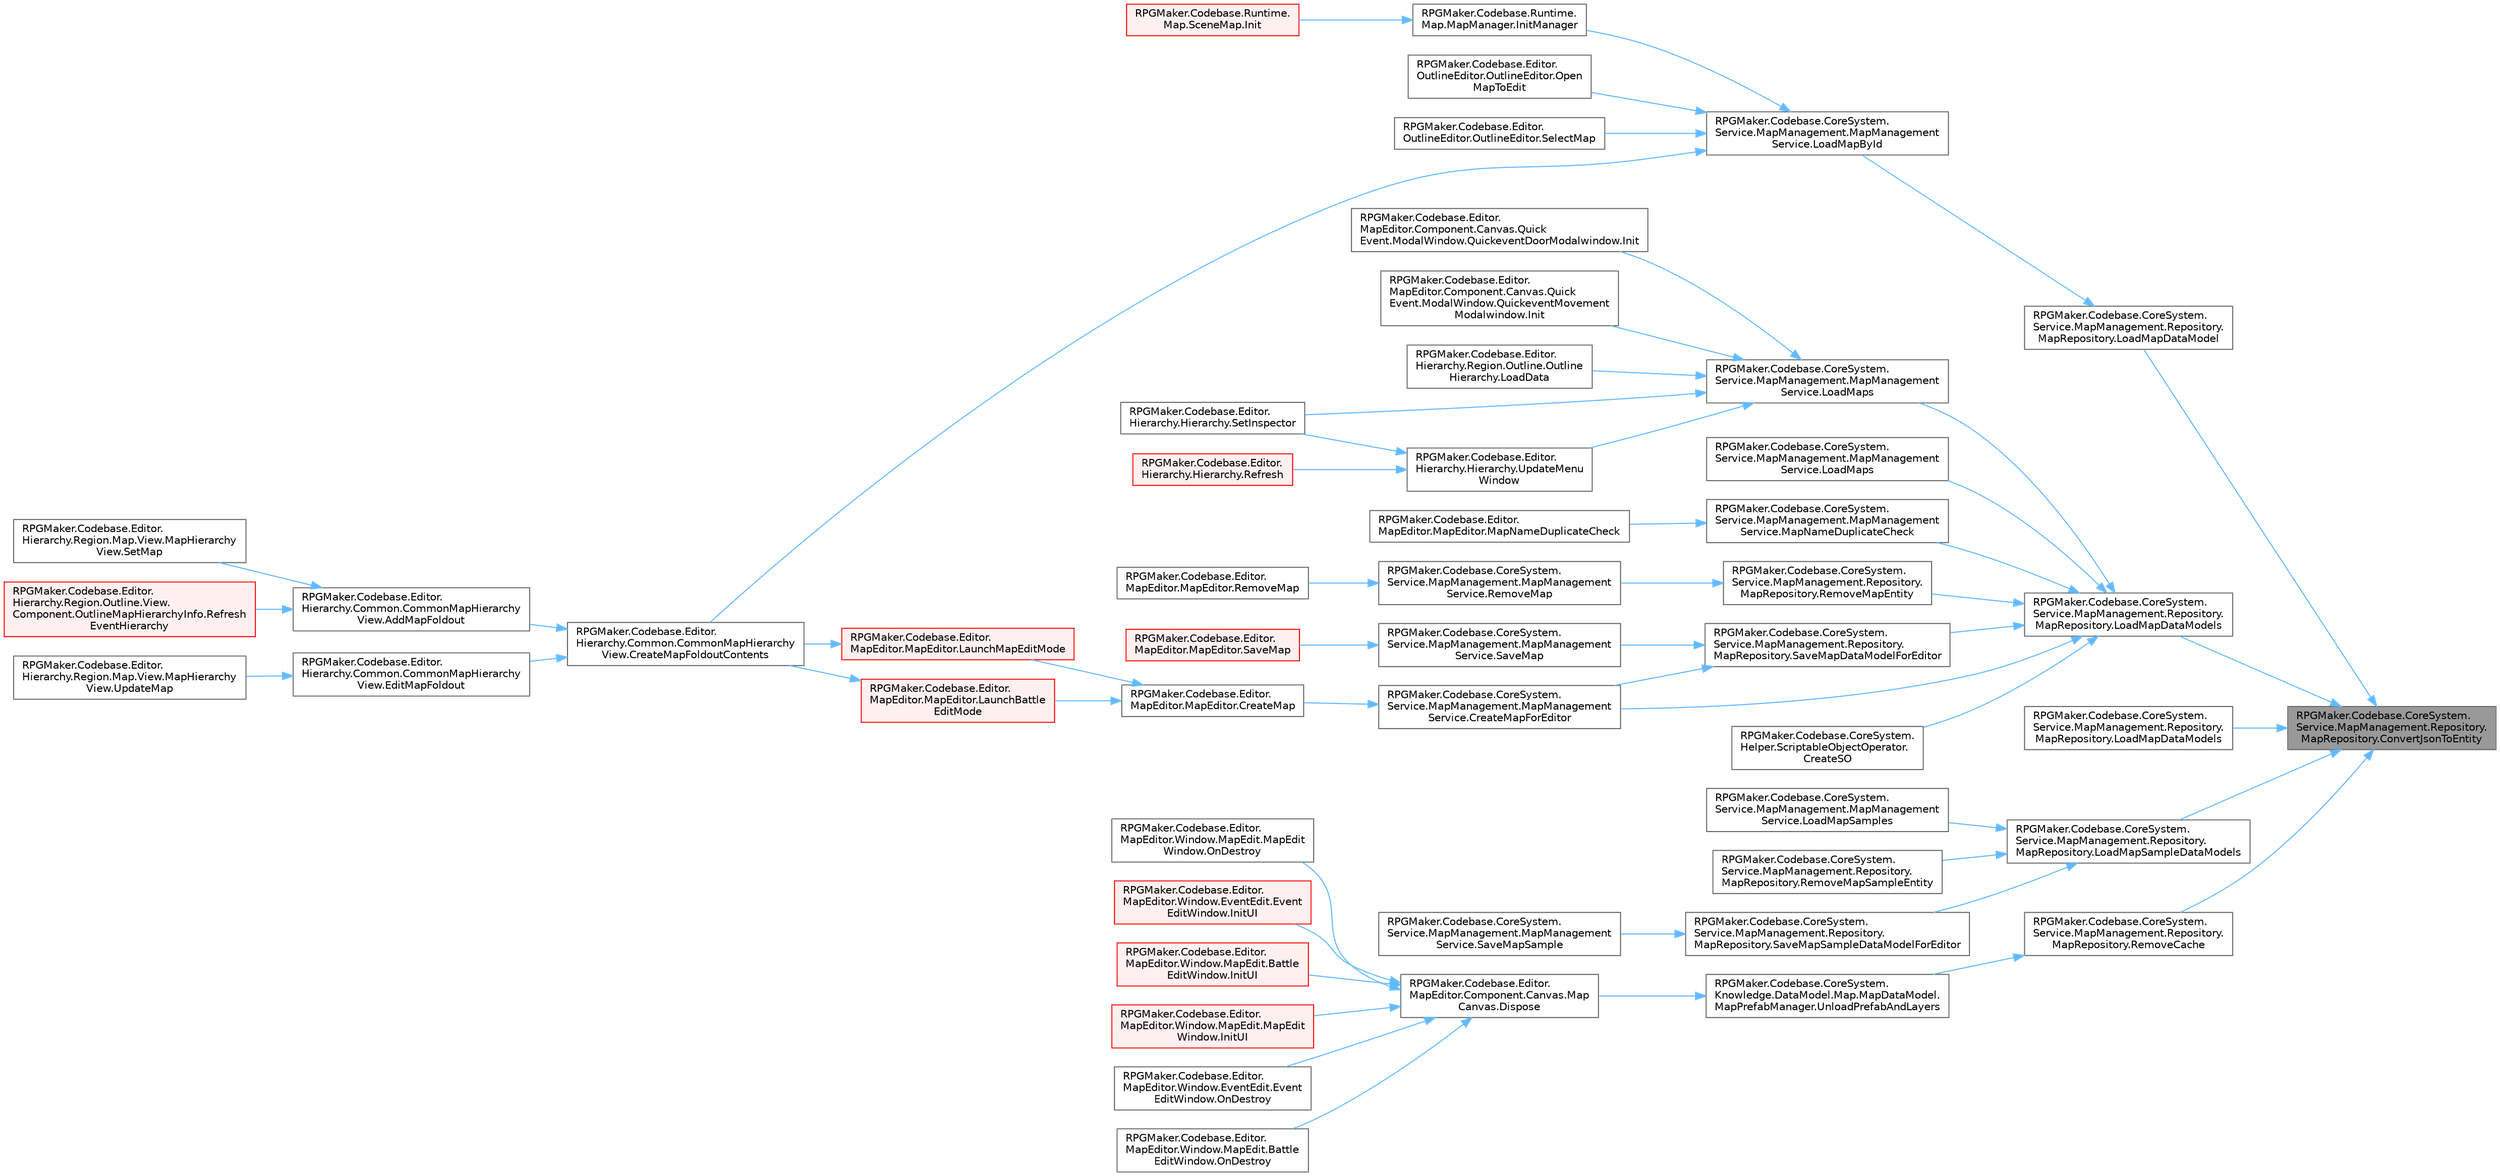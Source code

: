 digraph "RPGMaker.Codebase.CoreSystem.Service.MapManagement.Repository.MapRepository.ConvertJsonToEntity"
{
 // LATEX_PDF_SIZE
  bgcolor="transparent";
  edge [fontname=Helvetica,fontsize=10,labelfontname=Helvetica,labelfontsize=10];
  node [fontname=Helvetica,fontsize=10,shape=box,height=0.2,width=0.4];
  rankdir="RL";
  Node1 [id="Node000001",label="RPGMaker.Codebase.CoreSystem.\lService.MapManagement.Repository.\lMapRepository.ConvertJsonToEntity",height=0.2,width=0.4,color="gray40", fillcolor="grey60", style="filled", fontcolor="black",tooltip="😁 JSONからエンティティへ変換"];
  Node1 -> Node2 [id="edge1_Node000001_Node000002",dir="back",color="steelblue1",style="solid",tooltip=" "];
  Node2 [id="Node000002",label="RPGMaker.Codebase.CoreSystem.\lService.MapManagement.Repository.\lMapRepository.LoadMapDataModel",height=0.2,width=0.4,color="grey40", fillcolor="white", style="filled",URL="$d5/d90/class_r_p_g_maker_1_1_codebase_1_1_core_system_1_1_service_1_1_map_management_1_1_repository_1_1_map_repository.html#a2ba24e0030f4c811b27f89c09ae50e52",tooltip="😁 マップ・データ・モデル読込"];
  Node2 -> Node3 [id="edge2_Node000002_Node000003",dir="back",color="steelblue1",style="solid",tooltip=" "];
  Node3 [id="Node000003",label="RPGMaker.Codebase.CoreSystem.\lService.MapManagement.MapManagement\lService.LoadMapById",height=0.2,width=0.4,color="grey40", fillcolor="white", style="filled",URL="$da/d11/class_r_p_g_maker_1_1_codebase_1_1_core_system_1_1_service_1_1_map_management_1_1_map_management_service.html#a634b68e272d7b7c96b5e2dad640f3d05",tooltip="😁 [マップ操作]"];
  Node3 -> Node4 [id="edge3_Node000003_Node000004",dir="back",color="steelblue1",style="solid",tooltip=" "];
  Node4 [id="Node000004",label="RPGMaker.Codebase.Editor.\lHierarchy.Common.CommonMapHierarchy\lView.CreateMapFoldoutContents",height=0.2,width=0.4,color="grey40", fillcolor="white", style="filled",URL="$d5/d90/class_r_p_g_maker_1_1_codebase_1_1_editor_1_1_hierarchy_1_1_common_1_1_common_map_hierarchy_view.html#a74a7b0401aff75adcf7892a8fa614609",tooltip="マップのFoldout内のコンテンツを作成する。"];
  Node4 -> Node5 [id="edge4_Node000004_Node000005",dir="back",color="steelblue1",style="solid",tooltip=" "];
  Node5 [id="Node000005",label="RPGMaker.Codebase.Editor.\lHierarchy.Common.CommonMapHierarchy\lView.AddMapFoldout",height=0.2,width=0.4,color="grey40", fillcolor="white", style="filled",URL="$d5/d90/class_r_p_g_maker_1_1_codebase_1_1_editor_1_1_hierarchy_1_1_common_1_1_common_map_hierarchy_view.html#a2b293f01e03017e6e1d1c607afe42043",tooltip="ヒエラルキーに1つのマップのFoldoutを追加する。"];
  Node5 -> Node6 [id="edge5_Node000005_Node000006",dir="back",color="steelblue1",style="solid",tooltip=" "];
  Node6 [id="Node000006",label="RPGMaker.Codebase.Editor.\lHierarchy.Region.Outline.View.\lComponent.OutlineMapHierarchyInfo.Refresh\lEventHierarchy",height=0.2,width=0.4,color="red", fillcolor="#FFF0F0", style="filled",URL="$d7/d2b/class_r_p_g_maker_1_1_codebase_1_1_editor_1_1_hierarchy_1_1_region_1_1_outline_1_1_view_1_1_compe4f35baf70c1520dbfb4c736bb2d7577.html#adc55d38a82f5d13d6884af973f3ab346",tooltip=" "];
  Node5 -> Node9 [id="edge6_Node000005_Node000009",dir="back",color="steelblue1",style="solid",tooltip=" "];
  Node9 [id="Node000009",label="RPGMaker.Codebase.Editor.\lHierarchy.Region.Map.View.MapHierarchy\lView.SetMap",height=0.2,width=0.4,color="grey40", fillcolor="white", style="filled",URL="$d8/dfb/class_r_p_g_maker_1_1_codebase_1_1_editor_1_1_hierarchy_1_1_region_1_1_map_1_1_view_1_1_map_hierarchy_view.html#a1a3b02c9aefb4e7e819922b5ad6f3534",tooltip="全マップのヒエラルキーを設定。"];
  Node4 -> Node10 [id="edge7_Node000004_Node000010",dir="back",color="steelblue1",style="solid",tooltip=" "];
  Node10 [id="Node000010",label="RPGMaker.Codebase.Editor.\lHierarchy.Common.CommonMapHierarchy\lView.EditMapFoldout",height=0.2,width=0.4,color="grey40", fillcolor="white", style="filled",URL="$d5/d90/class_r_p_g_maker_1_1_codebase_1_1_editor_1_1_hierarchy_1_1_common_1_1_common_map_hierarchy_view.html#ae26f296a9d14c61fb450ec64127316f5",tooltip="既にあるMapFoldoutの中身を刷新する"];
  Node10 -> Node11 [id="edge8_Node000010_Node000011",dir="back",color="steelblue1",style="solid",tooltip=" "];
  Node11 [id="Node000011",label="RPGMaker.Codebase.Editor.\lHierarchy.Region.Map.View.MapHierarchy\lView.UpdateMap",height=0.2,width=0.4,color="grey40", fillcolor="white", style="filled",URL="$d8/dfb/class_r_p_g_maker_1_1_codebase_1_1_editor_1_1_hierarchy_1_1_region_1_1_map_1_1_view_1_1_map_hierarchy_view.html#affd2bf32b72f825c15444bb268d8c5c1",tooltip="特定のマップのヒエラルキーを更新"];
  Node3 -> Node12 [id="edge9_Node000003_Node000012",dir="back",color="steelblue1",style="solid",tooltip=" "];
  Node12 [id="Node000012",label="RPGMaker.Codebase.Runtime.\lMap.MapManager.InitManager",height=0.2,width=0.4,color="grey40", fillcolor="white", style="filled",URL="$d5/d0f/class_r_p_g_maker_1_1_codebase_1_1_runtime_1_1_map_1_1_map_manager.html#ae14061e8d125d7fe532437b6ba183131",tooltip="マップ初期化"];
  Node12 -> Node13 [id="edge10_Node000012_Node000013",dir="back",color="steelblue1",style="solid",tooltip=" "];
  Node13 [id="Node000013",label="RPGMaker.Codebase.Runtime.\lMap.SceneMap.Init",height=0.2,width=0.4,color="red", fillcolor="#FFF0F0", style="filled",URL="$db/d02/class_r_p_g_maker_1_1_codebase_1_1_runtime_1_1_map_1_1_scene_map.html#a0f6d0adae41e09e94a55d3c0af0c87dc",tooltip=" "];
  Node3 -> Node15 [id="edge11_Node000003_Node000015",dir="back",color="steelblue1",style="solid",tooltip=" "];
  Node15 [id="Node000015",label="RPGMaker.Codebase.Editor.\lOutlineEditor.OutlineEditor.Open\lMapToEdit",height=0.2,width=0.4,color="grey40", fillcolor="white", style="filled",URL="$db/d92/class_r_p_g_maker_1_1_codebase_1_1_editor_1_1_outline_editor_1_1_outline_editor.html#a42804520a7f50ed83fcab0d92a24af48",tooltip=" "];
  Node3 -> Node16 [id="edge12_Node000003_Node000016",dir="back",color="steelblue1",style="solid",tooltip=" "];
  Node16 [id="Node000016",label="RPGMaker.Codebase.Editor.\lOutlineEditor.OutlineEditor.SelectMap",height=0.2,width=0.4,color="grey40", fillcolor="white", style="filled",URL="$db/d92/class_r_p_g_maker_1_1_codebase_1_1_editor_1_1_outline_editor_1_1_outline_editor.html#aaa6eb00bca54656eabde977358cb0879",tooltip=" "];
  Node1 -> Node17 [id="edge13_Node000001_Node000017",dir="back",color="steelblue1",style="solid",tooltip=" "];
  Node17 [id="Node000017",label="RPGMaker.Codebase.CoreSystem.\lService.MapManagement.Repository.\lMapRepository.LoadMapDataModels",height=0.2,width=0.4,color="grey40", fillcolor="white", style="filled",URL="$d5/d90/class_r_p_g_maker_1_1_codebase_1_1_core_system_1_1_service_1_1_map_management_1_1_repository_1_1_map_repository.html#ae52ac0cf88d7d660713d2c01b24207e2",tooltip="😁 マップ・データ・モデル読込"];
  Node17 -> Node18 [id="edge14_Node000017_Node000018",dir="back",color="steelblue1",style="solid",tooltip=" "];
  Node18 [id="Node000018",label="RPGMaker.Codebase.CoreSystem.\lService.MapManagement.MapManagement\lService.CreateMapForEditor",height=0.2,width=0.4,color="grey40", fillcolor="white", style="filled",URL="$da/d11/class_r_p_g_maker_1_1_codebase_1_1_core_system_1_1_service_1_1_map_management_1_1_map_management_service.html#a5c1fff800906e86a5d8db13d9defa77a",tooltip="😁 マップを新規作成する。"];
  Node18 -> Node19 [id="edge15_Node000018_Node000019",dir="back",color="steelblue1",style="solid",tooltip=" "];
  Node19 [id="Node000019",label="RPGMaker.Codebase.Editor.\lMapEditor.MapEditor.CreateMap",height=0.2,width=0.4,color="grey40", fillcolor="white", style="filled",URL="$d1/d2d/class_r_p_g_maker_1_1_codebase_1_1_editor_1_1_map_editor_1_1_map_editor.html#aaad5865cd59a0db90e9e2ff3a131a45e",tooltip="マップを新規作成する"];
  Node19 -> Node20 [id="edge16_Node000019_Node000020",dir="back",color="steelblue1",style="solid",tooltip=" "];
  Node20 [id="Node000020",label="RPGMaker.Codebase.Editor.\lMapEditor.MapEditor.LaunchBattle\lEditMode",height=0.2,width=0.4,color="red", fillcolor="#FFF0F0", style="filled",URL="$d1/d2d/class_r_p_g_maker_1_1_codebase_1_1_editor_1_1_map_editor_1_1_map_editor.html#a6c4be9c23c8a1ec2f034ddb63d64b0b9",tooltip="バトル編集モードに切り替え"];
  Node20 -> Node4 [id="edge17_Node000020_Node000004",dir="back",color="steelblue1",style="solid",tooltip=" "];
  Node19 -> Node22 [id="edge18_Node000019_Node000022",dir="back",color="steelblue1",style="solid",tooltip=" "];
  Node22 [id="Node000022",label="RPGMaker.Codebase.Editor.\lMapEditor.MapEditor.LaunchMapEditMode",height=0.2,width=0.4,color="red", fillcolor="#FFF0F0", style="filled",URL="$d1/d2d/class_r_p_g_maker_1_1_codebase_1_1_editor_1_1_map_editor_1_1_map_editor.html#ae7c44f818315ec824d5d48ff89323c7c",tooltip="マップ編集モードに切り替え"];
  Node22 -> Node4 [id="edge19_Node000022_Node000004",dir="back",color="steelblue1",style="solid",tooltip=" "];
  Node17 -> Node26 [id="edge20_Node000017_Node000026",dir="back",color="steelblue1",style="solid",tooltip=" "];
  Node26 [id="Node000026",label="RPGMaker.Codebase.CoreSystem.\lHelper.ScriptableObjectOperator.\lCreateSO",height=0.2,width=0.4,color="grey40", fillcolor="white", style="filled",URL="$dd/d5e/class_r_p_g_maker_1_1_codebase_1_1_core_system_1_1_helper_1_1_scriptable_object_operator.html#a83cbb464e451cb46a9e7550cf5221e8b",tooltip="JSON→SO変換処理"];
  Node17 -> Node27 [id="edge21_Node000017_Node000027",dir="back",color="steelblue1",style="solid",tooltip=" "];
  Node27 [id="Node000027",label="RPGMaker.Codebase.CoreSystem.\lService.MapManagement.MapManagement\lService.LoadMaps",height=0.2,width=0.4,color="grey40", fillcolor="white", style="filled",URL="$da/d11/class_r_p_g_maker_1_1_codebase_1_1_core_system_1_1_service_1_1_map_management_1_1_map_management_service.html#ac1e32acf560202489431edc32292d3ac",tooltip="😁 [マップ操作]"];
  Node27 -> Node28 [id="edge22_Node000027_Node000028",dir="back",color="steelblue1",style="solid",tooltip=" "];
  Node28 [id="Node000028",label="RPGMaker.Codebase.Editor.\lMapEditor.Component.Canvas.Quick\lEvent.ModalWindow.QuickeventDoorModalwindow.Init",height=0.2,width=0.4,color="grey40", fillcolor="white", style="filled",URL="$de/dde/class_r_p_g_maker_1_1_codebase_1_1_editor_1_1_map_editor_1_1_component_1_1_canvas_1_1_quick_even0f401f0183987560bc8ad020c341b628.html#a54af667d1a538ef4d6db080c64000b40",tooltip=" "];
  Node27 -> Node29 [id="edge23_Node000027_Node000029",dir="back",color="steelblue1",style="solid",tooltip=" "];
  Node29 [id="Node000029",label="RPGMaker.Codebase.Editor.\lMapEditor.Component.Canvas.Quick\lEvent.ModalWindow.QuickeventMovement\lModalwindow.Init",height=0.2,width=0.4,color="grey40", fillcolor="white", style="filled",URL="$db/d5b/class_r_p_g_maker_1_1_codebase_1_1_editor_1_1_map_editor_1_1_component_1_1_canvas_1_1_quick_evenc693a89f60a651f3e44ecd247236fa71.html#a6dcf528c1fa5425b0765970cffa02acb",tooltip=" "];
  Node27 -> Node30 [id="edge24_Node000027_Node000030",dir="back",color="steelblue1",style="solid",tooltip=" "];
  Node30 [id="Node000030",label="RPGMaker.Codebase.Editor.\lHierarchy.Region.Outline.Outline\lHierarchy.LoadData",height=0.2,width=0.4,color="grey40", fillcolor="white", style="filled",URL="$dd/d97/class_r_p_g_maker_1_1_codebase_1_1_editor_1_1_hierarchy_1_1_region_1_1_outline_1_1_outline_hierarchy.html#aaaeef04613f7643ee2901a8b0312d72e",tooltip="データの読"];
  Node27 -> Node31 [id="edge25_Node000027_Node000031",dir="back",color="steelblue1",style="solid",tooltip=" "];
  Node31 [id="Node000031",label="RPGMaker.Codebase.Editor.\lHierarchy.Hierarchy.SetInspector",height=0.2,width=0.4,color="grey40", fillcolor="white", style="filled",URL="$de/ddc/class_r_p_g_maker_1_1_codebase_1_1_editor_1_1_hierarchy_1_1_hierarchy.html#a2b194448f5fcca77e60d5bc10f9ddbb7",tooltip="最後に開いていたインスペクターを開く"];
  Node27 -> Node32 [id="edge26_Node000027_Node000032",dir="back",color="steelblue1",style="solid",tooltip=" "];
  Node32 [id="Node000032",label="RPGMaker.Codebase.Editor.\lHierarchy.Hierarchy.UpdateMenu\lWindow",height=0.2,width=0.4,color="grey40", fillcolor="white", style="filled",URL="$de/ddc/class_r_p_g_maker_1_1_codebase_1_1_editor_1_1_hierarchy_1_1_hierarchy.html#a0f050a1b3bb5dcef78216fffc4986ebb",tooltip="メニューウィンドウのボタン状態更新"];
  Node32 -> Node33 [id="edge27_Node000032_Node000033",dir="back",color="steelblue1",style="solid",tooltip=" "];
  Node33 [id="Node000033",label="RPGMaker.Codebase.Editor.\lHierarchy.Hierarchy.Refresh",height=0.2,width=0.4,color="red", fillcolor="#FFF0F0", style="filled",URL="$de/ddc/class_r_p_g_maker_1_1_codebase_1_1_editor_1_1_hierarchy_1_1_hierarchy.html#a9c331a740e7fdcf488a584c4fff714dc",tooltip="Hierarchy更新"];
  Node32 -> Node31 [id="edge28_Node000032_Node000031",dir="back",color="steelblue1",style="solid",tooltip=" "];
  Node17 -> Node100 [id="edge29_Node000017_Node000100",dir="back",color="steelblue1",style="solid",tooltip=" "];
  Node100 [id="Node000100",label="RPGMaker.Codebase.CoreSystem.\lService.MapManagement.MapManagement\lService.LoadMaps",height=0.2,width=0.4,color="grey40", fillcolor="white", style="filled",URL="$da/d11/class_r_p_g_maker_1_1_codebase_1_1_core_system_1_1_service_1_1_map_management_1_1_map_management_service.html#ae682616eb992af84725076ab9009054d",tooltip="😁 [マップ操作]"];
  Node17 -> Node101 [id="edge30_Node000017_Node000101",dir="back",color="steelblue1",style="solid",tooltip=" "];
  Node101 [id="Node000101",label="RPGMaker.Codebase.CoreSystem.\lService.MapManagement.MapManagement\lService.MapNameDuplicateCheck",height=0.2,width=0.4,color="grey40", fillcolor="white", style="filled",URL="$da/d11/class_r_p_g_maker_1_1_codebase_1_1_core_system_1_1_service_1_1_map_management_1_1_map_management_service.html#af65e345a10df095c20183f9c8df82c08",tooltip="😁 マップ名の重複チェック"];
  Node101 -> Node102 [id="edge31_Node000101_Node000102",dir="back",color="steelblue1",style="solid",tooltip=" "];
  Node102 [id="Node000102",label="RPGMaker.Codebase.Editor.\lMapEditor.MapEditor.MapNameDuplicateCheck",height=0.2,width=0.4,color="grey40", fillcolor="white", style="filled",URL="$d1/d2d/class_r_p_g_maker_1_1_codebase_1_1_editor_1_1_map_editor_1_1_map_editor.html#a4e672d5bb08c240e4e646a40d5f12ce6",tooltip="マップ名の重複チェック"];
  Node17 -> Node103 [id="edge32_Node000017_Node000103",dir="back",color="steelblue1",style="solid",tooltip=" "];
  Node103 [id="Node000103",label="RPGMaker.Codebase.CoreSystem.\lService.MapManagement.Repository.\lMapRepository.RemoveMapEntity",height=0.2,width=0.4,color="grey40", fillcolor="white", style="filled",URL="$d5/d90/class_r_p_g_maker_1_1_codebase_1_1_core_system_1_1_service_1_1_map_management_1_1_repository_1_1_map_repository.html#aade9d1262eb971b5c0e38d39f8c557e6",tooltip="😁 マップ・エンティティ削除"];
  Node103 -> Node104 [id="edge33_Node000103_Node000104",dir="back",color="steelblue1",style="solid",tooltip=" "];
  Node104 [id="Node000104",label="RPGMaker.Codebase.CoreSystem.\lService.MapManagement.MapManagement\lService.RemoveMap",height=0.2,width=0.4,color="grey40", fillcolor="white", style="filled",URL="$da/d11/class_r_p_g_maker_1_1_codebase_1_1_core_system_1_1_service_1_1_map_management_1_1_map_management_service.html#a5b8779ded839fa778f578ab6d283c6e5",tooltip="😁 [マップ操作]"];
  Node104 -> Node105 [id="edge34_Node000104_Node000105",dir="back",color="steelblue1",style="solid",tooltip=" "];
  Node105 [id="Node000105",label="RPGMaker.Codebase.Editor.\lMapEditor.MapEditor.RemoveMap",height=0.2,width=0.4,color="grey40", fillcolor="white", style="filled",URL="$d1/d2d/class_r_p_g_maker_1_1_codebase_1_1_editor_1_1_map_editor_1_1_map_editor.html#ac9e98ab35fc1f97658519b3e90438083",tooltip="マップを削除する"];
  Node17 -> Node106 [id="edge35_Node000017_Node000106",dir="back",color="steelblue1",style="solid",tooltip=" "];
  Node106 [id="Node000106",label="RPGMaker.Codebase.CoreSystem.\lService.MapManagement.Repository.\lMapRepository.SaveMapDataModelForEditor",height=0.2,width=0.4,color="grey40", fillcolor="white", style="filled",URL="$d5/d90/class_r_p_g_maker_1_1_codebase_1_1_core_system_1_1_service_1_1_map_management_1_1_repository_1_1_map_repository.html#ac61cc506d9255bbd571043f3e5468e49",tooltip="😁 エディターのためのマップ・データ・モデル保存"];
  Node106 -> Node18 [id="edge36_Node000106_Node000018",dir="back",color="steelblue1",style="solid",tooltip=" "];
  Node106 -> Node107 [id="edge37_Node000106_Node000107",dir="back",color="steelblue1",style="solid",tooltip=" "];
  Node107 [id="Node000107",label="RPGMaker.Codebase.CoreSystem.\lService.MapManagement.MapManagement\lService.SaveMap",height=0.2,width=0.4,color="grey40", fillcolor="white", style="filled",URL="$da/d11/class_r_p_g_maker_1_1_codebase_1_1_core_system_1_1_service_1_1_map_management_1_1_map_management_service.html#a7b2b821a80c9d6e77ecea4c7481c8f0e",tooltip="😁 [マップ操作]"];
  Node107 -> Node108 [id="edge38_Node000107_Node000108",dir="back",color="steelblue1",style="solid",tooltip=" "];
  Node108 [id="Node000108",label="RPGMaker.Codebase.Editor.\lMapEditor.MapEditor.SaveMap",height=0.2,width=0.4,color="red", fillcolor="#FFF0F0", style="filled",URL="$d1/d2d/class_r_p_g_maker_1_1_codebase_1_1_editor_1_1_map_editor_1_1_map_editor.html#a0c5750fe8c86416d3511eef8093089a3",tooltip="マップを編集（現在の状態を保存）する"];
  Node1 -> Node131 [id="edge39_Node000001_Node000131",dir="back",color="steelblue1",style="solid",tooltip=" "];
  Node131 [id="Node000131",label="RPGMaker.Codebase.CoreSystem.\lService.MapManagement.Repository.\lMapRepository.LoadMapDataModels",height=0.2,width=0.4,color="grey40", fillcolor="white", style="filled",URL="$d5/d90/class_r_p_g_maker_1_1_codebase_1_1_core_system_1_1_service_1_1_map_management_1_1_repository_1_1_map_repository.html#a16ec6241719c7a3a30c9f8cfbed2657f",tooltip="😁 マップ・データ・モデル読込"];
  Node1 -> Node132 [id="edge40_Node000001_Node000132",dir="back",color="steelblue1",style="solid",tooltip=" "];
  Node132 [id="Node000132",label="RPGMaker.Codebase.CoreSystem.\lService.MapManagement.Repository.\lMapRepository.LoadMapSampleDataModels",height=0.2,width=0.4,color="grey40", fillcolor="white", style="filled",URL="$d5/d90/class_r_p_g_maker_1_1_codebase_1_1_core_system_1_1_service_1_1_map_management_1_1_repository_1_1_map_repository.html#abefacf04decc8112fbb0e984c9ee926a",tooltip="😁 サンプル・マップ読込"];
  Node132 -> Node133 [id="edge41_Node000132_Node000133",dir="back",color="steelblue1",style="solid",tooltip=" "];
  Node133 [id="Node000133",label="RPGMaker.Codebase.CoreSystem.\lService.MapManagement.MapManagement\lService.LoadMapSamples",height=0.2,width=0.4,color="grey40", fillcolor="white", style="filled",URL="$da/d11/class_r_p_g_maker_1_1_codebase_1_1_core_system_1_1_service_1_1_map_management_1_1_map_management_service.html#ae1e2b8a4ede69514d63b063307978917",tooltip="😁 [マップ操作]"];
  Node132 -> Node134 [id="edge42_Node000132_Node000134",dir="back",color="steelblue1",style="solid",tooltip=" "];
  Node134 [id="Node000134",label="RPGMaker.Codebase.CoreSystem.\lService.MapManagement.Repository.\lMapRepository.RemoveMapSampleEntity",height=0.2,width=0.4,color="grey40", fillcolor="white", style="filled",URL="$d5/d90/class_r_p_g_maker_1_1_codebase_1_1_core_system_1_1_service_1_1_map_management_1_1_repository_1_1_map_repository.html#afa2c5ced0b9f85e4bdac4a54d5e1ebcb",tooltip="😁 サンプル・マップ削除"];
  Node132 -> Node135 [id="edge43_Node000132_Node000135",dir="back",color="steelblue1",style="solid",tooltip=" "];
  Node135 [id="Node000135",label="RPGMaker.Codebase.CoreSystem.\lService.MapManagement.Repository.\lMapRepository.SaveMapSampleDataModelForEditor",height=0.2,width=0.4,color="grey40", fillcolor="white", style="filled",URL="$d5/d90/class_r_p_g_maker_1_1_codebase_1_1_core_system_1_1_service_1_1_map_management_1_1_repository_1_1_map_repository.html#abbf1c0f938882d12b5f87677530e7f20",tooltip="😁 エディターのためのサンプル・マップ保存"];
  Node135 -> Node136 [id="edge44_Node000135_Node000136",dir="back",color="steelblue1",style="solid",tooltip=" "];
  Node136 [id="Node000136",label="RPGMaker.Codebase.CoreSystem.\lService.MapManagement.MapManagement\lService.SaveMapSample",height=0.2,width=0.4,color="grey40", fillcolor="white", style="filled",URL="$da/d11/class_r_p_g_maker_1_1_codebase_1_1_core_system_1_1_service_1_1_map_management_1_1_map_management_service.html#af2803518ef3e617b3e1b0817a9033d31",tooltip="😁 [マップ操作]"];
  Node1 -> Node137 [id="edge45_Node000001_Node000137",dir="back",color="steelblue1",style="solid",tooltip=" "];
  Node137 [id="Node000137",label="RPGMaker.Codebase.CoreSystem.\lService.MapManagement.Repository.\lMapRepository.RemoveCache",height=0.2,width=0.4,color="grey40", fillcolor="white", style="filled",URL="$d5/d90/class_r_p_g_maker_1_1_codebase_1_1_core_system_1_1_service_1_1_map_management_1_1_repository_1_1_map_repository.html#a0270dd0fa73cb2a1f08b61daa375e19a",tooltip="😁 キャッシュ削除"];
  Node137 -> Node138 [id="edge46_Node000137_Node000138",dir="back",color="steelblue1",style="solid",tooltip=" "];
  Node138 [id="Node000138",label="RPGMaker.Codebase.CoreSystem.\lKnowledge.DataModel.Map.MapDataModel.\lMapPrefabManager.UnloadPrefabAndLayers",height=0.2,width=0.4,color="grey40", fillcolor="white", style="filled",URL="$dd/db9/class_r_p_g_maker_1_1_codebase_1_1_core_system_1_1_knowledge_1_1_data_model_1_1_map_1_1_map_data_model_1_1_map_prefab_manager.html#a255d7c51b90df2b24f79c019c538f4fe",tooltip="PrefabとLayerをアンロードする"];
  Node138 -> Node139 [id="edge47_Node000138_Node000139",dir="back",color="steelblue1",style="solid",tooltip=" "];
  Node139 [id="Node000139",label="RPGMaker.Codebase.Editor.\lMapEditor.Component.Canvas.Map\lCanvas.Dispose",height=0.2,width=0.4,color="grey40", fillcolor="white", style="filled",URL="$da/d63/class_r_p_g_maker_1_1_codebase_1_1_editor_1_1_map_editor_1_1_component_1_1_canvas_1_1_map_canvas.html#a04fdc064260c84ff0b542405b72805a6",tooltip=" "];
  Node139 -> Node52 [id="edge48_Node000139_Node000052",dir="back",color="steelblue1",style="solid",tooltip=" "];
  Node52 [id="Node000052",label="RPGMaker.Codebase.Editor.\lMapEditor.Window.EventEdit.Event\lEditWindow.InitUI",height=0.2,width=0.4,color="red", fillcolor="#FFF0F0", style="filled",URL="$db/d92/class_r_p_g_maker_1_1_codebase_1_1_editor_1_1_map_editor_1_1_window_1_1_event_edit_1_1_event_edit_window.html#a4dd3e69274e66cba6093f9c28c41460a",tooltip="UIを初期化"];
  Node139 -> Node140 [id="edge49_Node000139_Node000140",dir="back",color="steelblue1",style="solid",tooltip=" "];
  Node140 [id="Node000140",label="RPGMaker.Codebase.Editor.\lMapEditor.Window.MapEdit.Battle\lEditWindow.InitUI",height=0.2,width=0.4,color="red", fillcolor="#FFF0F0", style="filled",URL="$d3/d72/class_r_p_g_maker_1_1_codebase_1_1_editor_1_1_map_editor_1_1_window_1_1_map_edit_1_1_battle_edit_window.html#ac73aaa89c2af0ab6fb349ac84434a9a3",tooltip="UI初期化"];
  Node139 -> Node142 [id="edge50_Node000139_Node000142",dir="back",color="steelblue1",style="solid",tooltip=" "];
  Node142 [id="Node000142",label="RPGMaker.Codebase.Editor.\lMapEditor.Window.MapEdit.MapEdit\lWindow.InitUI",height=0.2,width=0.4,color="red", fillcolor="#FFF0F0", style="filled",URL="$d9/d6e/class_r_p_g_maker_1_1_codebase_1_1_editor_1_1_map_editor_1_1_window_1_1_map_edit_1_1_map_edit_window.html#aa524ff6a16923952c4be79a3ecbab1b6",tooltip="UI初期化"];
  Node139 -> Node144 [id="edge51_Node000139_Node000144",dir="back",color="steelblue1",style="solid",tooltip=" "];
  Node144 [id="Node000144",label="RPGMaker.Codebase.Editor.\lMapEditor.Window.EventEdit.Event\lEditWindow.OnDestroy",height=0.2,width=0.4,color="grey40", fillcolor="white", style="filled",URL="$db/d92/class_r_p_g_maker_1_1_codebase_1_1_editor_1_1_map_editor_1_1_window_1_1_event_edit_1_1_event_edit_window.html#a25fb401d0aff0378bcd1b965de87102f",tooltip=" "];
  Node139 -> Node145 [id="edge52_Node000139_Node000145",dir="back",color="steelblue1",style="solid",tooltip=" "];
  Node145 [id="Node000145",label="RPGMaker.Codebase.Editor.\lMapEditor.Window.MapEdit.Battle\lEditWindow.OnDestroy",height=0.2,width=0.4,color="grey40", fillcolor="white", style="filled",URL="$d3/d72/class_r_p_g_maker_1_1_codebase_1_1_editor_1_1_map_editor_1_1_window_1_1_map_edit_1_1_battle_edit_window.html#a50b12a6259572d708dbfc7a59e3256d0",tooltip=" "];
  Node139 -> Node146 [id="edge53_Node000139_Node000146",dir="back",color="steelblue1",style="solid",tooltip=" "];
  Node146 [id="Node000146",label="RPGMaker.Codebase.Editor.\lMapEditor.Window.MapEdit.MapEdit\lWindow.OnDestroy",height=0.2,width=0.4,color="grey40", fillcolor="white", style="filled",URL="$d9/d6e/class_r_p_g_maker_1_1_codebase_1_1_editor_1_1_map_editor_1_1_window_1_1_map_edit_1_1_map_edit_window.html#aefc918d5e80c49ecb122328b5b75ec1e",tooltip=" "];
}
